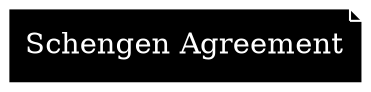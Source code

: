digraph source {
  graph [ rankdir = LR ];
  "1002" [ shape = note, label = "Schengen Agreement", style = "filled", fillcolor = "black", color = "white", fontcolor = "white" ];
}

